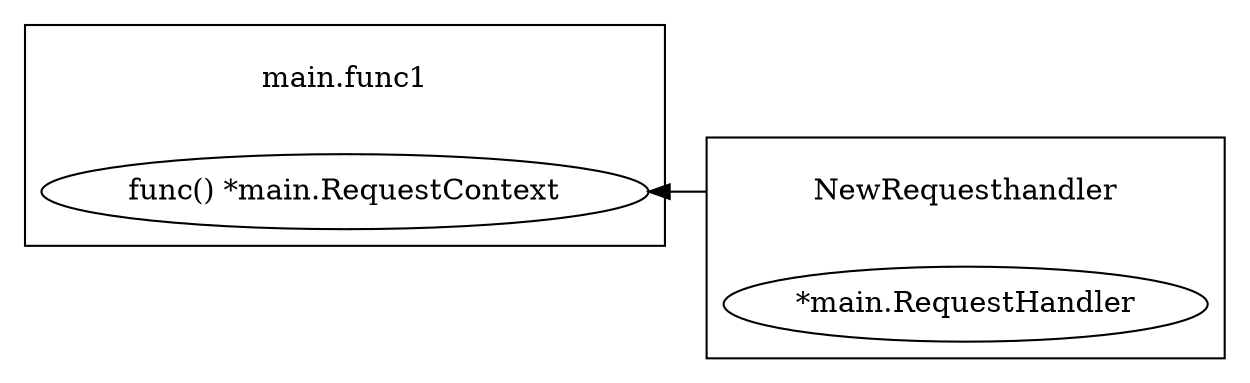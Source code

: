 digraph {
	rankdir=RL;
	graph [compound=true];
	
		subgraph cluster_0 {
			constructor_0 [shape=plaintext label="main.func1"];
			
			"func() *main.RequestContext" [label=<func() *main.RequestContext>];
			
		}
		
		
		subgraph cluster_1 {
			constructor_1 [shape=plaintext label="NewRequesthandler"];
			
			"*main.RequestHandler" [label=<*main.RequestHandler>];
			
		}
		
			constructor_1 -> "func() *main.RequestContext" [ltail=cluster_1];
		
		
	
}